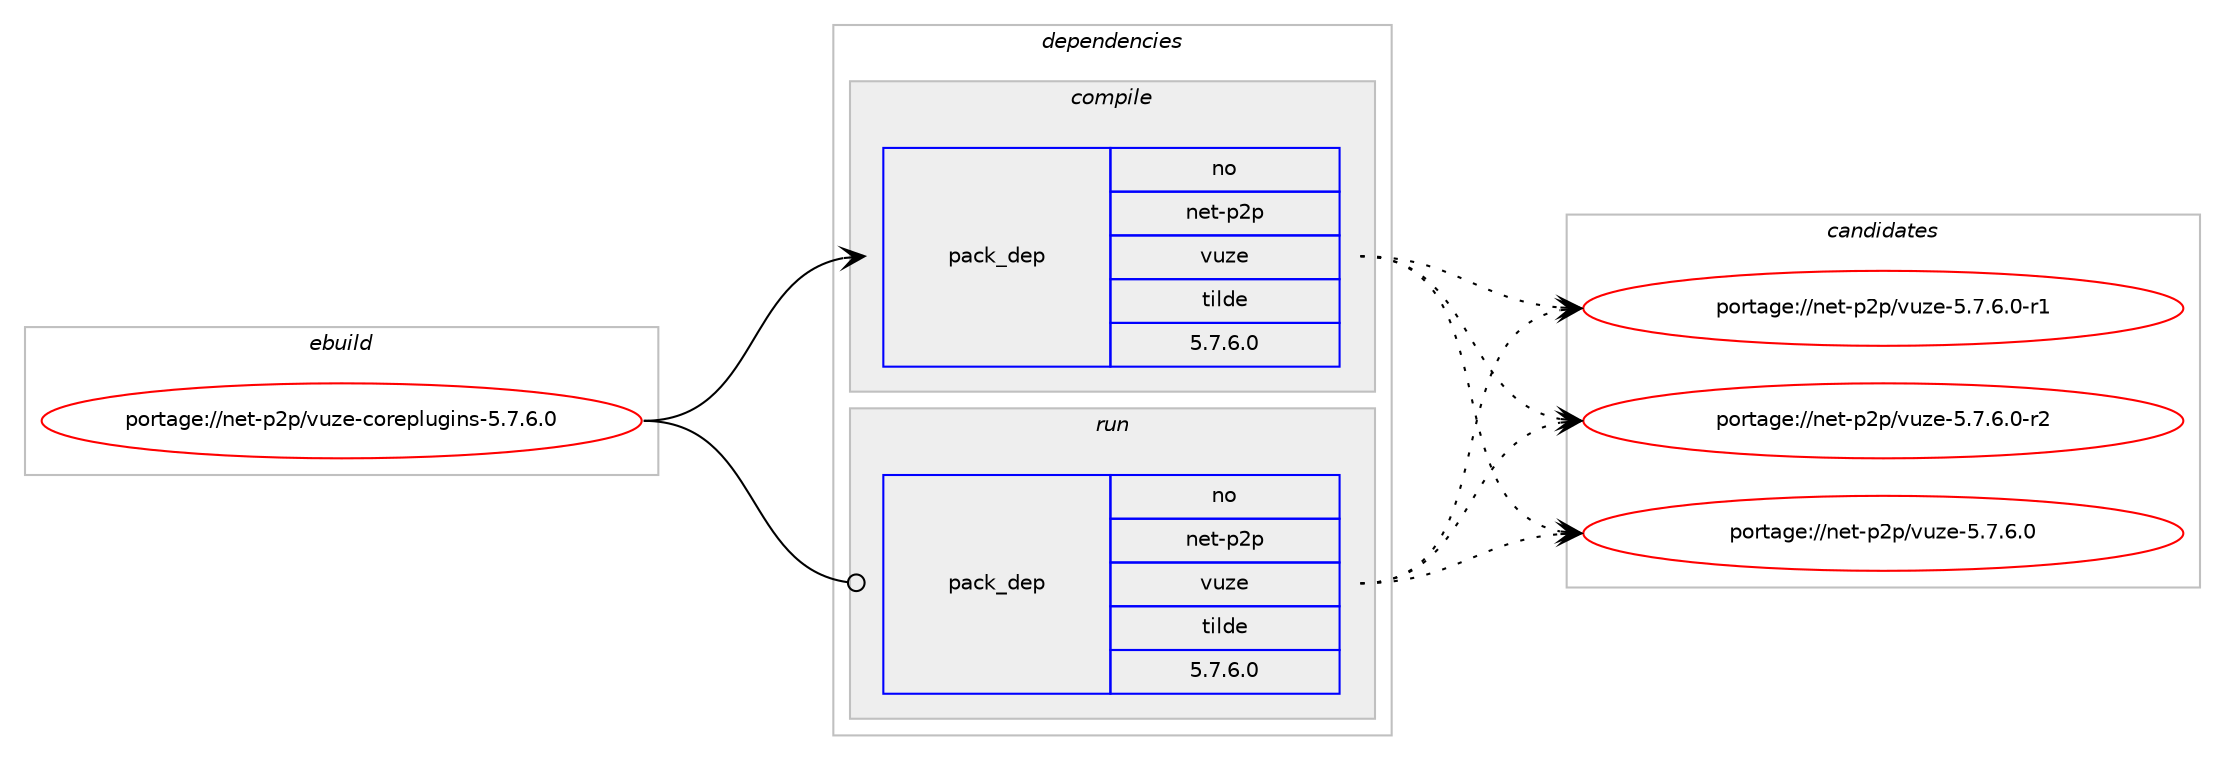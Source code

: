 digraph prolog {

# *************
# Graph options
# *************

newrank=true;
concentrate=true;
compound=true;
graph [rankdir=LR,fontname=Helvetica,fontsize=10,ranksep=1.5];#, ranksep=2.5, nodesep=0.2];
edge  [arrowhead=vee];
node  [fontname=Helvetica,fontsize=10];

# **********
# The ebuild
# **********

subgraph cluster_leftcol {
color=gray;
rank=same;
label=<<i>ebuild</i>>;
id [label="portage://net-p2p/vuze-coreplugins-5.7.6.0", color=red, width=4, href="../net-p2p/vuze-coreplugins-5.7.6.0.svg"];
}

# ****************
# The dependencies
# ****************

subgraph cluster_midcol {
color=gray;
label=<<i>dependencies</i>>;
subgraph cluster_compile {
fillcolor="#eeeeee";
style=filled;
label=<<i>compile</i>>;
# *** BEGIN UNKNOWN DEPENDENCY TYPE (TODO) ***
# id -> package_dependency(portage://net-p2p/vuze-coreplugins-5.7.6.0,install,no,app-arch,unzip,none,[,,],[],[])
# *** END UNKNOWN DEPENDENCY TYPE (TODO) ***

subgraph pack109 {
dependency203 [label=<<TABLE BORDER="0" CELLBORDER="1" CELLSPACING="0" CELLPADDING="4" WIDTH="220"><TR><TD ROWSPAN="6" CELLPADDING="30">pack_dep</TD></TR><TR><TD WIDTH="110">no</TD></TR><TR><TD>net-p2p</TD></TR><TR><TD>vuze</TD></TR><TR><TD>tilde</TD></TR><TR><TD>5.7.6.0</TD></TR></TABLE>>, shape=none, color=blue];
}
id:e -> dependency203:w [weight=20,style="solid",arrowhead="vee"];
}
subgraph cluster_compileandrun {
fillcolor="#eeeeee";
style=filled;
label=<<i>compile and run</i>>;
}
subgraph cluster_run {
fillcolor="#eeeeee";
style=filled;
label=<<i>run</i>>;
subgraph pack110 {
dependency204 [label=<<TABLE BORDER="0" CELLBORDER="1" CELLSPACING="0" CELLPADDING="4" WIDTH="220"><TR><TD ROWSPAN="6" CELLPADDING="30">pack_dep</TD></TR><TR><TD WIDTH="110">no</TD></TR><TR><TD>net-p2p</TD></TR><TR><TD>vuze</TD></TR><TR><TD>tilde</TD></TR><TR><TD>5.7.6.0</TD></TR></TABLE>>, shape=none, color=blue];
}
id:e -> dependency204:w [weight=20,style="solid",arrowhead="odot"];
}
}

# **************
# The candidates
# **************

subgraph cluster_choices {
rank=same;
color=gray;
label=<<i>candidates</i>>;

subgraph choice109 {
color=black;
nodesep=1;
choice1101011164511250112471181171221014553465546544648 [label="portage://net-p2p/vuze-5.7.6.0", color=red, width=4,href="../net-p2p/vuze-5.7.6.0.svg"];
choice11010111645112501124711811712210145534655465446484511449 [label="portage://net-p2p/vuze-5.7.6.0-r1", color=red, width=4,href="../net-p2p/vuze-5.7.6.0-r1.svg"];
choice11010111645112501124711811712210145534655465446484511450 [label="portage://net-p2p/vuze-5.7.6.0-r2", color=red, width=4,href="../net-p2p/vuze-5.7.6.0-r2.svg"];
dependency203:e -> choice1101011164511250112471181171221014553465546544648:w [style=dotted,weight="100"];
dependency203:e -> choice11010111645112501124711811712210145534655465446484511449:w [style=dotted,weight="100"];
dependency203:e -> choice11010111645112501124711811712210145534655465446484511450:w [style=dotted,weight="100"];
}
subgraph choice110 {
color=black;
nodesep=1;
choice1101011164511250112471181171221014553465546544648 [label="portage://net-p2p/vuze-5.7.6.0", color=red, width=4,href="../net-p2p/vuze-5.7.6.0.svg"];
choice11010111645112501124711811712210145534655465446484511449 [label="portage://net-p2p/vuze-5.7.6.0-r1", color=red, width=4,href="../net-p2p/vuze-5.7.6.0-r1.svg"];
choice11010111645112501124711811712210145534655465446484511450 [label="portage://net-p2p/vuze-5.7.6.0-r2", color=red, width=4,href="../net-p2p/vuze-5.7.6.0-r2.svg"];
dependency204:e -> choice1101011164511250112471181171221014553465546544648:w [style=dotted,weight="100"];
dependency204:e -> choice11010111645112501124711811712210145534655465446484511449:w [style=dotted,weight="100"];
dependency204:e -> choice11010111645112501124711811712210145534655465446484511450:w [style=dotted,weight="100"];
}
}

}
